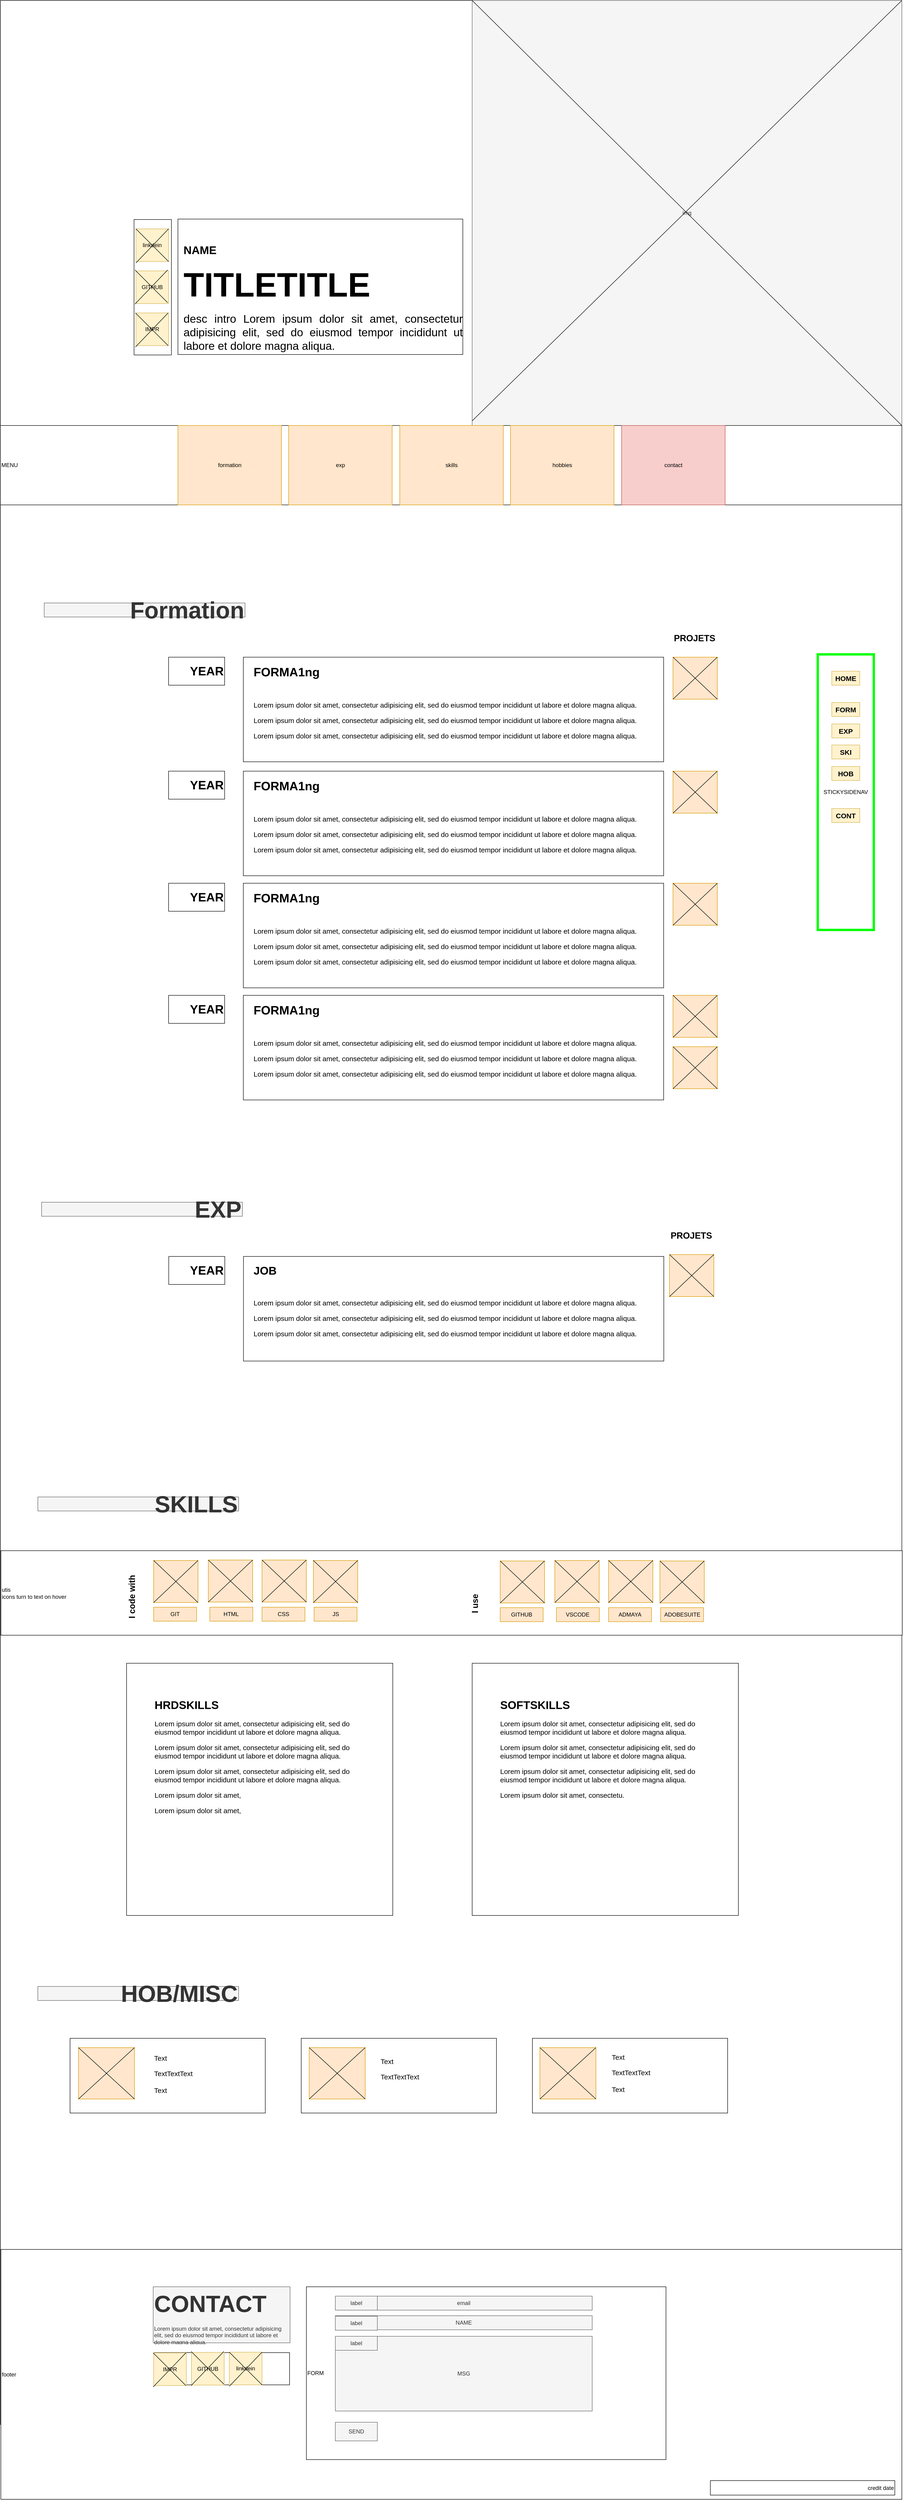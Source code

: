 <mxfile version="24.2.5" type="github" pages="2">
  <diagram name="DESKTOP" id="OtGXGn6vXExzVvDyVxfL">
    <mxGraphModel dx="4097" dy="2143" grid="1" gridSize="10" guides="1" tooltips="1" connect="1" arrows="1" fold="1" page="1" pageScale="1" pageWidth="850" pageHeight="1100" math="0" shadow="0">
      <root>
        <mxCell id="0" />
        <mxCell id="1" parent="0" />
        <mxCell id="qEKob0JS5A_DqUoURSJI-146" value="" style="rounded=0;whiteSpace=wrap;html=1;" parent="1" vertex="1">
          <mxGeometry x="280" y="40" width="1930" height="5190" as="geometry" />
        </mxCell>
        <mxCell id="qEKob0JS5A_DqUoURSJI-1" value="" style="rounded=0;whiteSpace=wrap;html=1;" parent="1" vertex="1">
          <mxGeometry x="280" y="40" width="1930" height="1080" as="geometry" />
        </mxCell>
        <mxCell id="qEKob0JS5A_DqUoURSJI-14" value="img" style="rounded=0;whiteSpace=wrap;html=1;fillColor=#f5f5f5;fontColor=#333333;strokeColor=#666666;" parent="1" vertex="1">
          <mxGeometry x="1290" y="40" width="920" height="910" as="geometry" />
        </mxCell>
        <mxCell id="qEKob0JS5A_DqUoURSJI-8" value="" style="rounded=0;whiteSpace=wrap;html=1;" parent="1" vertex="1">
          <mxGeometry x="660" y="508" width="610" height="290" as="geometry" />
        </mxCell>
        <mxCell id="qEKob0JS5A_DqUoURSJI-2" value="&lt;h1 style=&quot;margin-top: 0px;&quot;&gt;NAME&lt;br&gt;&lt;/h1&gt;&lt;h1 style=&quot;margin-top: 0px;&quot;&gt;&lt;font style=&quot;font-size: 72px;&quot;&gt;TITLETITLE&lt;/font&gt;&lt;/h1&gt;&lt;p align=&quot;justify&quot;&gt;&lt;font style=&quot;font-size: 24px;&quot;&gt;desc intro Lorem ipsum dolor sit amet, consectetur adipisicing elit, sed do eiusmod tempor incididunt ut labore et dolore magna aliqua.&lt;/font&gt;&lt;/p&gt;" style="text;html=1;whiteSpace=wrap;overflow=hidden;rounded=0;" parent="1" vertex="1">
          <mxGeometry x="670" y="554" width="600" height="350" as="geometry" />
        </mxCell>
        <mxCell id="qEKob0JS5A_DqUoURSJI-7" value="" style="rounded=0;whiteSpace=wrap;html=1;" parent="1" vertex="1">
          <mxGeometry x="566" y="509" width="80" height="290" as="geometry" />
        </mxCell>
        <mxCell id="qEKob0JS5A_DqUoURSJI-3" value="linkdein" style="rounded=0;whiteSpace=wrap;html=1;fillColor=#fff2cc;strokeColor=#d6b656;" parent="1" vertex="1">
          <mxGeometry x="570" y="529" width="70" height="70" as="geometry" />
        </mxCell>
        <mxCell id="qEKob0JS5A_DqUoURSJI-4" value="GITHUB" style="rounded=0;whiteSpace=wrap;html=1;fillColor=#fff2cc;strokeColor=#d6b656;" parent="1" vertex="1">
          <mxGeometry x="570" y="619" width="70" height="70" as="geometry" />
        </mxCell>
        <mxCell id="qEKob0JS5A_DqUoURSJI-5" value="IMPR" style="rounded=0;whiteSpace=wrap;html=1;fillColor=#fff2cc;strokeColor=#d6b656;" parent="1" vertex="1">
          <mxGeometry x="570" y="709" width="70" height="70" as="geometry" />
        </mxCell>
        <mxCell id="qEKob0JS5A_DqUoURSJI-6" value="&lt;div align=&quot;left&quot;&gt;MENU&lt;/div&gt;" style="rounded=0;whiteSpace=wrap;html=1;align=left;" parent="1" vertex="1">
          <mxGeometry x="280" y="950" width="1930" height="170" as="geometry" />
        </mxCell>
        <mxCell id="qEKob0JS5A_DqUoURSJI-9" value="formation" style="rounded=0;whiteSpace=wrap;html=1;fillColor=#ffe6cc;strokeColor=#d79b00;" parent="1" vertex="1">
          <mxGeometry x="660" y="950" width="221.67" height="170" as="geometry" />
        </mxCell>
        <mxCell id="qEKob0JS5A_DqUoURSJI-10" value="exp" style="rounded=0;whiteSpace=wrap;html=1;fillColor=#ffe6cc;strokeColor=#d79b00;" parent="1" vertex="1">
          <mxGeometry x="897" y="950" width="221.67" height="170" as="geometry" />
        </mxCell>
        <mxCell id="qEKob0JS5A_DqUoURSJI-11" value="skills" style="rounded=0;whiteSpace=wrap;html=1;fillColor=#ffe6cc;strokeColor=#d79b00;" parent="1" vertex="1">
          <mxGeometry x="1135" y="950" width="221.67" height="170" as="geometry" />
        </mxCell>
        <mxCell id="qEKob0JS5A_DqUoURSJI-12" value="hobbies" style="rounded=0;whiteSpace=wrap;html=1;fillColor=#ffe6cc;strokeColor=#d79b00;" parent="1" vertex="1">
          <mxGeometry x="1372" y="950" width="221.67" height="170" as="geometry" />
        </mxCell>
        <mxCell id="qEKob0JS5A_DqUoURSJI-13" value="contact" style="rounded=0;whiteSpace=wrap;html=1;fillColor=#f8cecc;strokeColor=#b85450;" parent="1" vertex="1">
          <mxGeometry x="1610" y="950" width="221.67" height="170" as="geometry" />
        </mxCell>
        <mxCell id="qEKob0JS5A_DqUoURSJI-15" value="Formation" style="text;html=1;align=right;verticalAlign=middle;whiteSpace=wrap;rounded=0;fontStyle=1;horizontal=1;fontSize=50;fillColor=#f5f5f5;fontColor=#333333;strokeColor=#666666;" parent="1" vertex="1">
          <mxGeometry x="373.67" y="1330" width="430" height="30" as="geometry" />
        </mxCell>
        <mxCell id="qEKob0JS5A_DqUoURSJI-16" value="" style="rounded=0;whiteSpace=wrap;html=1;" parent="1" vertex="1">
          <mxGeometry x="800" y="1446" width="900" height="224" as="geometry" />
        </mxCell>
        <mxCell id="qEKob0JS5A_DqUoURSJI-17" value="&lt;h1 style=&quot;margin-top: 0px;&quot;&gt;&lt;font style=&quot;font-size: 26px;&quot;&gt;FORMA1ng&lt;/font&gt;&lt;/h1&gt;&lt;div&gt;&lt;br&gt;&lt;/div&gt;&lt;p style=&quot;font-size: 15px;&quot;&gt;L&lt;font style=&quot;font-size: 15px;&quot;&gt;orem ipsum dolor sit amet, consectetur adipisicing elit, sed do eiusmod tempor incididunt ut labore et dolore magna aliqua.&lt;/font&gt;&lt;/p&gt;&lt;p style=&quot;font-size: 15px;&quot;&gt;&lt;font style=&quot;font-size: 15px;&quot;&gt;Lorem ipsum dolor sit amet, consectetur adipisicing elit, sed do eiusmod tempor incididunt ut labore et dolore magna aliqua.&lt;/font&gt;&lt;/p&gt;&lt;p style=&quot;font-size: 15px;&quot;&gt;&lt;font style=&quot;font-size: 15px;&quot;&gt;Lorem ipsum dolor sit amet, consectetur adipisicing elit, sed do eiusmod tempor incididunt ut labore et dolore magna aliqua&lt;/font&gt;.&lt;/p&gt;&lt;p&gt;&lt;/p&gt;&lt;p&gt;&lt;/p&gt;" style="text;html=1;whiteSpace=wrap;overflow=hidden;rounded=0;" parent="1" vertex="1">
          <mxGeometry x="820" y="1456" width="850" height="204" as="geometry" />
        </mxCell>
        <mxCell id="qEKob0JS5A_DqUoURSJI-19" value="&lt;div style=&quot;font-size: 22px;&quot; align=&quot;right&quot;&gt;&lt;font size=&quot;1&quot;&gt;&lt;b style=&quot;font-size: 26px;&quot;&gt;YEAR&lt;/b&gt;&lt;/font&gt;&lt;/div&gt;" style="rounded=0;whiteSpace=wrap;html=1;align=right;" parent="1" vertex="1">
          <mxGeometry x="640" y="1446" width="120" height="60" as="geometry" />
        </mxCell>
        <mxCell id="qEKob0JS5A_DqUoURSJI-20" value="" style="rounded=0;whiteSpace=wrap;html=1;" parent="1" vertex="1">
          <mxGeometry x="800" y="1690" width="900" height="224" as="geometry" />
        </mxCell>
        <mxCell id="qEKob0JS5A_DqUoURSJI-21" value="&lt;h1 style=&quot;margin-top: 0px;&quot;&gt;&lt;font style=&quot;font-size: 26px;&quot;&gt;FORMA1ng&lt;/font&gt;&lt;/h1&gt;&lt;div&gt;&lt;br&gt;&lt;/div&gt;&lt;p style=&quot;font-size: 15px;&quot;&gt;L&lt;font style=&quot;font-size: 15px;&quot;&gt;orem ipsum dolor sit amet, consectetur adipisicing elit, sed do eiusmod tempor incididunt ut labore et dolore magna aliqua.&lt;/font&gt;&lt;/p&gt;&lt;p style=&quot;font-size: 15px;&quot;&gt;&lt;font style=&quot;font-size: 15px;&quot;&gt;Lorem ipsum dolor sit amet, consectetur adipisicing elit, sed do eiusmod tempor incididunt ut labore et dolore magna aliqua.&lt;/font&gt;&lt;/p&gt;&lt;p style=&quot;font-size: 15px;&quot;&gt;&lt;font style=&quot;font-size: 15px;&quot;&gt;Lorem ipsum dolor sit amet, consectetur adipisicing elit, sed do eiusmod tempor incididunt ut labore et dolore magna aliqua&lt;/font&gt;.&lt;/p&gt;&lt;p&gt;&lt;/p&gt;&lt;p&gt;&lt;/p&gt;" style="text;html=1;whiteSpace=wrap;overflow=hidden;rounded=0;" parent="1" vertex="1">
          <mxGeometry x="820" y="1700" width="850" height="204" as="geometry" />
        </mxCell>
        <mxCell id="qEKob0JS5A_DqUoURSJI-22" value="&lt;div style=&quot;font-size: 22px;&quot; align=&quot;right&quot;&gt;&lt;font size=&quot;1&quot;&gt;&lt;b style=&quot;font-size: 26px;&quot;&gt;YEAR&lt;/b&gt;&lt;/font&gt;&lt;/div&gt;" style="rounded=0;whiteSpace=wrap;html=1;align=right;" parent="1" vertex="1">
          <mxGeometry x="640" y="1690" width="120" height="60" as="geometry" />
        </mxCell>
        <mxCell id="qEKob0JS5A_DqUoURSJI-23" value="" style="rounded=0;whiteSpace=wrap;html=1;" parent="1" vertex="1">
          <mxGeometry x="800" y="1930" width="900" height="224" as="geometry" />
        </mxCell>
        <mxCell id="qEKob0JS5A_DqUoURSJI-24" value="&lt;h1 style=&quot;margin-top: 0px;&quot;&gt;&lt;font style=&quot;font-size: 26px;&quot;&gt;FORMA1ng&lt;/font&gt;&lt;/h1&gt;&lt;div&gt;&lt;br&gt;&lt;/div&gt;&lt;p style=&quot;font-size: 15px;&quot;&gt;L&lt;font style=&quot;font-size: 15px;&quot;&gt;orem ipsum dolor sit amet, consectetur adipisicing elit, sed do eiusmod tempor incididunt ut labore et dolore magna aliqua.&lt;/font&gt;&lt;/p&gt;&lt;p style=&quot;font-size: 15px;&quot;&gt;&lt;font style=&quot;font-size: 15px;&quot;&gt;Lorem ipsum dolor sit amet, consectetur adipisicing elit, sed do eiusmod tempor incididunt ut labore et dolore magna aliqua.&lt;/font&gt;&lt;/p&gt;&lt;p style=&quot;font-size: 15px;&quot;&gt;&lt;font style=&quot;font-size: 15px;&quot;&gt;Lorem ipsum dolor sit amet, consectetur adipisicing elit, sed do eiusmod tempor incididunt ut labore et dolore magna aliqua&lt;/font&gt;.&lt;/p&gt;&lt;p&gt;&lt;/p&gt;&lt;p&gt;&lt;/p&gt;" style="text;html=1;whiteSpace=wrap;overflow=hidden;rounded=0;" parent="1" vertex="1">
          <mxGeometry x="820" y="1940" width="850" height="204" as="geometry" />
        </mxCell>
        <mxCell id="qEKob0JS5A_DqUoURSJI-25" value="&lt;div style=&quot;font-size: 22px;&quot; align=&quot;right&quot;&gt;&lt;font size=&quot;1&quot;&gt;&lt;b style=&quot;font-size: 26px;&quot;&gt;YEAR&lt;/b&gt;&lt;/font&gt;&lt;/div&gt;" style="rounded=0;whiteSpace=wrap;html=1;align=right;" parent="1" vertex="1">
          <mxGeometry x="640" y="1930" width="120" height="60" as="geometry" />
        </mxCell>
        <mxCell id="qEKob0JS5A_DqUoURSJI-26" value="" style="rounded=0;whiteSpace=wrap;html=1;" parent="1" vertex="1">
          <mxGeometry x="800" y="2170" width="900" height="224" as="geometry" />
        </mxCell>
        <mxCell id="qEKob0JS5A_DqUoURSJI-27" value="&lt;h1 style=&quot;margin-top: 0px;&quot;&gt;&lt;font style=&quot;font-size: 26px;&quot;&gt;FORMA1ng&lt;/font&gt;&lt;/h1&gt;&lt;div&gt;&lt;br&gt;&lt;/div&gt;&lt;p style=&quot;font-size: 15px;&quot;&gt;L&lt;font style=&quot;font-size: 15px;&quot;&gt;orem ipsum dolor sit amet, consectetur adipisicing elit, sed do eiusmod tempor incididunt ut labore et dolore magna aliqua.&lt;/font&gt;&lt;/p&gt;&lt;p style=&quot;font-size: 15px;&quot;&gt;&lt;font style=&quot;font-size: 15px;&quot;&gt;Lorem ipsum dolor sit amet, consectetur adipisicing elit, sed do eiusmod tempor incididunt ut labore et dolore magna aliqua.&lt;/font&gt;&lt;/p&gt;&lt;p style=&quot;font-size: 15px;&quot;&gt;&lt;font style=&quot;font-size: 15px;&quot;&gt;Lorem ipsum dolor sit amet, consectetur adipisicing elit, sed do eiusmod tempor incididunt ut labore et dolore magna aliqua&lt;/font&gt;.&lt;/p&gt;&lt;p&gt;&lt;/p&gt;&lt;p&gt;&lt;/p&gt;" style="text;html=1;whiteSpace=wrap;overflow=hidden;rounded=0;" parent="1" vertex="1">
          <mxGeometry x="820" y="2180" width="850" height="204" as="geometry" />
        </mxCell>
        <mxCell id="qEKob0JS5A_DqUoURSJI-28" value="&lt;div style=&quot;font-size: 22px;&quot; align=&quot;right&quot;&gt;&lt;font size=&quot;1&quot;&gt;&lt;b style=&quot;font-size: 26px;&quot;&gt;YEAR&lt;/b&gt;&lt;/font&gt;&lt;/div&gt;" style="rounded=0;whiteSpace=wrap;html=1;align=right;" parent="1" vertex="1">
          <mxGeometry x="640" y="2170" width="120" height="60" as="geometry" />
        </mxCell>
        <mxCell id="qEKob0JS5A_DqUoURSJI-29" value="EXP" style="text;html=1;align=right;verticalAlign=middle;whiteSpace=wrap;rounded=0;fontStyle=1;horizontal=1;fontSize=50;fillColor=#f5f5f5;fontColor=#333333;strokeColor=#666666;" parent="1" vertex="1">
          <mxGeometry x="368" y="2613" width="430" height="30" as="geometry" />
        </mxCell>
        <mxCell id="qEKob0JS5A_DqUoURSJI-30" value="" style="rounded=0;whiteSpace=wrap;html=1;" parent="1" vertex="1">
          <mxGeometry x="800.33" y="2729" width="900" height="224" as="geometry" />
        </mxCell>
        <mxCell id="qEKob0JS5A_DqUoURSJI-31" value="&lt;h1 style=&quot;margin-top: 0px;&quot;&gt;JOB&lt;br&gt;&lt;/h1&gt;&lt;div&gt;&lt;br&gt;&lt;/div&gt;&lt;p style=&quot;font-size: 15px;&quot;&gt;L&lt;font style=&quot;font-size: 15px;&quot;&gt;orem ipsum dolor sit amet, consectetur adipisicing elit, sed do eiusmod tempor incididunt ut labore et dolore magna aliqua.&lt;/font&gt;&lt;/p&gt;&lt;p style=&quot;font-size: 15px;&quot;&gt;&lt;font style=&quot;font-size: 15px;&quot;&gt;Lorem ipsum dolor sit amet, consectetur adipisicing elit, sed do eiusmod tempor incididunt ut labore et dolore magna aliqua.&lt;/font&gt;&lt;/p&gt;&lt;p style=&quot;font-size: 15px;&quot;&gt;&lt;font style=&quot;font-size: 15px;&quot;&gt;Lorem ipsum dolor sit amet, consectetur adipisicing elit, sed do eiusmod tempor incididunt ut labore et dolore magna aliqua&lt;/font&gt;.&lt;/p&gt;&lt;p&gt;&lt;/p&gt;&lt;p&gt;&lt;/p&gt;" style="text;html=1;whiteSpace=wrap;overflow=hidden;rounded=0;" parent="1" vertex="1">
          <mxGeometry x="820.33" y="2739" width="850" height="204" as="geometry" />
        </mxCell>
        <mxCell id="qEKob0JS5A_DqUoURSJI-32" value="&lt;div style=&quot;font-size: 22px;&quot; align=&quot;right&quot;&gt;&lt;font size=&quot;1&quot;&gt;&lt;b style=&quot;font-size: 26px;&quot;&gt;YEAR&lt;/b&gt;&lt;/font&gt;&lt;/div&gt;" style="rounded=0;whiteSpace=wrap;html=1;align=right;" parent="1" vertex="1">
          <mxGeometry x="640.33" y="2729" width="120" height="60" as="geometry" />
        </mxCell>
        <mxCell id="qEKob0JS5A_DqUoURSJI-45" value="" style="endArrow=none;html=1;rounded=0;entryX=1;entryY=0;entryDx=0;entryDy=0;" parent="1" target="qEKob0JS5A_DqUoURSJI-14" edge="1">
          <mxGeometry width="50" height="50" relative="1" as="geometry">
            <mxPoint x="1290" y="940" as="sourcePoint" />
            <mxPoint x="1110" y="900" as="targetPoint" />
          </mxGeometry>
        </mxCell>
        <mxCell id="qEKob0JS5A_DqUoURSJI-46" value="" style="endArrow=none;html=1;rounded=0;entryX=0;entryY=0;entryDx=0;entryDy=0;exitX=1;exitY=0;exitDx=0;exitDy=0;" parent="1" source="qEKob0JS5A_DqUoURSJI-6" target="qEKob0JS5A_DqUoURSJI-14" edge="1">
          <mxGeometry width="50" height="50" relative="1" as="geometry">
            <mxPoint x="1060" y="950" as="sourcePoint" />
            <mxPoint x="1110" y="900" as="targetPoint" />
          </mxGeometry>
        </mxCell>
        <mxCell id="qEKob0JS5A_DqUoURSJI-48" value="" style="endArrow=none;html=1;rounded=0;entryX=1;entryY=0;entryDx=0;entryDy=0;" parent="1" target="qEKob0JS5A_DqUoURSJI-3" edge="1">
          <mxGeometry width="50" height="50" relative="1" as="geometry">
            <mxPoint x="570" y="602" as="sourcePoint" />
            <mxPoint x="1110" y="852" as="targetPoint" />
          </mxGeometry>
        </mxCell>
        <mxCell id="qEKob0JS5A_DqUoURSJI-49" value="" style="endArrow=none;html=1;rounded=0;entryX=0;entryY=0;entryDx=0;entryDy=0;exitX=1;exitY=1;exitDx=0;exitDy=0;" parent="1" source="qEKob0JS5A_DqUoURSJI-3" target="qEKob0JS5A_DqUoURSJI-3" edge="1">
          <mxGeometry width="50" height="50" relative="1" as="geometry">
            <mxPoint x="1060" y="902" as="sourcePoint" />
            <mxPoint x="1110" y="852" as="targetPoint" />
          </mxGeometry>
        </mxCell>
        <mxCell id="qEKob0JS5A_DqUoURSJI-50" value="" style="endArrow=none;html=1;rounded=0;entryX=1;entryY=0;entryDx=0;entryDy=0;" parent="1" edge="1">
          <mxGeometry width="50" height="50" relative="1" as="geometry">
            <mxPoint x="568" y="690" as="sourcePoint" />
            <mxPoint x="638" y="617" as="targetPoint" />
          </mxGeometry>
        </mxCell>
        <mxCell id="qEKob0JS5A_DqUoURSJI-51" value="" style="endArrow=none;html=1;rounded=0;entryX=0;entryY=0;entryDx=0;entryDy=0;exitX=1;exitY=1;exitDx=0;exitDy=0;" parent="1" edge="1">
          <mxGeometry width="50" height="50" relative="1" as="geometry">
            <mxPoint x="638" y="687" as="sourcePoint" />
            <mxPoint x="568" y="617" as="targetPoint" />
          </mxGeometry>
        </mxCell>
        <mxCell id="qEKob0JS5A_DqUoURSJI-52" value="" style="endArrow=none;html=1;rounded=0;entryX=1;entryY=0;entryDx=0;entryDy=0;" parent="1" edge="1">
          <mxGeometry width="50" height="50" relative="1" as="geometry">
            <mxPoint x="569" y="782" as="sourcePoint" />
            <mxPoint x="639" y="709" as="targetPoint" />
          </mxGeometry>
        </mxCell>
        <mxCell id="qEKob0JS5A_DqUoURSJI-53" value="" style="endArrow=none;html=1;rounded=0;entryX=0;entryY=0;entryDx=0;entryDy=0;exitX=1;exitY=1;exitDx=0;exitDy=0;" parent="1" edge="1">
          <mxGeometry width="50" height="50" relative="1" as="geometry">
            <mxPoint x="639" y="779" as="sourcePoint" />
            <mxPoint x="569" y="709" as="targetPoint" />
          </mxGeometry>
        </mxCell>
        <mxCell id="qEKob0JS5A_DqUoURSJI-54" value="SKILLS" style="text;html=1;align=right;verticalAlign=middle;whiteSpace=wrap;rounded=0;fontStyle=1;horizontal=1;fontSize=50;fillColor=#f5f5f5;fontColor=#333333;strokeColor=#666666;" parent="1" vertex="1">
          <mxGeometry x="360" y="3244" width="430" height="30" as="geometry" />
        </mxCell>
        <mxCell id="qEKob0JS5A_DqUoURSJI-55" value="&lt;div&gt;utis&lt;/div&gt;&lt;div&gt;icons turn to text on hover&lt;br&gt;&lt;/div&gt;" style="rounded=0;whiteSpace=wrap;html=1;align=left;" parent="1" vertex="1">
          <mxGeometry x="280.84" y="3359" width="1930" height="181" as="geometry" />
        </mxCell>
        <mxCell id="qEKob0JS5A_DqUoURSJI-56" value="" style="rounded=0;whiteSpace=wrap;html=1;fillColor=#ffe6cc;strokeColor=#d79b00;align=left;" parent="1" vertex="1">
          <mxGeometry x="608" y="3380" width="95" height="90" as="geometry" />
        </mxCell>
        <mxCell id="qEKob0JS5A_DqUoURSJI-58" value="" style="endArrow=none;html=1;rounded=0;entryX=0;entryY=0;entryDx=0;entryDy=0;exitX=1;exitY=1;exitDx=0;exitDy=0;" parent="1" source="qEKob0JS5A_DqUoURSJI-56" target="qEKob0JS5A_DqUoURSJI-56" edge="1">
          <mxGeometry width="50" height="50" relative="1" as="geometry">
            <mxPoint x="1060" y="3380" as="sourcePoint" />
            <mxPoint x="1110" y="3330" as="targetPoint" />
          </mxGeometry>
        </mxCell>
        <mxCell id="qEKob0JS5A_DqUoURSJI-59" value="" style="endArrow=none;html=1;rounded=0;exitX=0;exitY=1;exitDx=0;exitDy=0;entryX=1;entryY=0;entryDx=0;entryDy=0;" parent="1" source="qEKob0JS5A_DqUoURSJI-56" target="qEKob0JS5A_DqUoURSJI-56" edge="1">
          <mxGeometry width="50" height="50" relative="1" as="geometry">
            <mxPoint x="1060" y="3380" as="sourcePoint" />
            <mxPoint x="1110" y="3330" as="targetPoint" />
          </mxGeometry>
        </mxCell>
        <mxCell id="qEKob0JS5A_DqUoURSJI-60" value="" style="rounded=0;whiteSpace=wrap;html=1;fillColor=#ffe6cc;strokeColor=#d79b00;align=left;" parent="1" vertex="1">
          <mxGeometry x="725" y="3379" width="95" height="90" as="geometry" />
        </mxCell>
        <mxCell id="qEKob0JS5A_DqUoURSJI-61" value="" style="endArrow=none;html=1;rounded=0;entryX=0;entryY=0;entryDx=0;entryDy=0;exitX=1;exitY=1;exitDx=0;exitDy=0;" parent="1" source="qEKob0JS5A_DqUoURSJI-60" target="qEKob0JS5A_DqUoURSJI-60" edge="1">
          <mxGeometry width="50" height="50" relative="1" as="geometry">
            <mxPoint x="1177" y="3379" as="sourcePoint" />
            <mxPoint x="1227" y="3329" as="targetPoint" />
          </mxGeometry>
        </mxCell>
        <mxCell id="qEKob0JS5A_DqUoURSJI-62" value="" style="endArrow=none;html=1;rounded=0;exitX=0;exitY=1;exitDx=0;exitDy=0;entryX=1;entryY=0;entryDx=0;entryDy=0;" parent="1" source="qEKob0JS5A_DqUoURSJI-60" target="qEKob0JS5A_DqUoURSJI-60" edge="1">
          <mxGeometry width="50" height="50" relative="1" as="geometry">
            <mxPoint x="1177" y="3379" as="sourcePoint" />
            <mxPoint x="1227" y="3329" as="targetPoint" />
          </mxGeometry>
        </mxCell>
        <mxCell id="qEKob0JS5A_DqUoURSJI-63" value="" style="rounded=0;whiteSpace=wrap;html=1;fillColor=#ffe6cc;strokeColor=#d79b00;align=left;" parent="1" vertex="1">
          <mxGeometry x="840" y="3379" width="95" height="90" as="geometry" />
        </mxCell>
        <mxCell id="qEKob0JS5A_DqUoURSJI-64" value="" style="endArrow=none;html=1;rounded=0;entryX=0;entryY=0;entryDx=0;entryDy=0;exitX=1;exitY=1;exitDx=0;exitDy=0;" parent="1" source="qEKob0JS5A_DqUoURSJI-63" target="qEKob0JS5A_DqUoURSJI-63" edge="1">
          <mxGeometry width="50" height="50" relative="1" as="geometry">
            <mxPoint x="1292" y="3379" as="sourcePoint" />
            <mxPoint x="1342" y="3329" as="targetPoint" />
          </mxGeometry>
        </mxCell>
        <mxCell id="qEKob0JS5A_DqUoURSJI-65" value="" style="endArrow=none;html=1;rounded=0;exitX=0;exitY=1;exitDx=0;exitDy=0;entryX=1;entryY=0;entryDx=0;entryDy=0;" parent="1" source="qEKob0JS5A_DqUoURSJI-63" target="qEKob0JS5A_DqUoURSJI-63" edge="1">
          <mxGeometry width="50" height="50" relative="1" as="geometry">
            <mxPoint x="1292" y="3379" as="sourcePoint" />
            <mxPoint x="1342" y="3329" as="targetPoint" />
          </mxGeometry>
        </mxCell>
        <mxCell id="qEKob0JS5A_DqUoURSJI-66" value="" style="rounded=0;whiteSpace=wrap;html=1;fillColor=#ffe6cc;strokeColor=#d79b00;align=left;" parent="1" vertex="1">
          <mxGeometry x="950" y="3380" width="95" height="90" as="geometry" />
        </mxCell>
        <mxCell id="qEKob0JS5A_DqUoURSJI-67" value="" style="endArrow=none;html=1;rounded=0;entryX=0;entryY=0;entryDx=0;entryDy=0;exitX=1;exitY=1;exitDx=0;exitDy=0;" parent="1" source="qEKob0JS5A_DqUoURSJI-66" target="qEKob0JS5A_DqUoURSJI-66" edge="1">
          <mxGeometry width="50" height="50" relative="1" as="geometry">
            <mxPoint x="1402" y="3380" as="sourcePoint" />
            <mxPoint x="1452" y="3330" as="targetPoint" />
          </mxGeometry>
        </mxCell>
        <mxCell id="qEKob0JS5A_DqUoURSJI-68" value="" style="endArrow=none;html=1;rounded=0;exitX=0;exitY=1;exitDx=0;exitDy=0;entryX=1;entryY=0;entryDx=0;entryDy=0;" parent="1" source="qEKob0JS5A_DqUoURSJI-66" target="qEKob0JS5A_DqUoURSJI-66" edge="1">
          <mxGeometry width="50" height="50" relative="1" as="geometry">
            <mxPoint x="1402" y="3380" as="sourcePoint" />
            <mxPoint x="1452" y="3330" as="targetPoint" />
          </mxGeometry>
        </mxCell>
        <mxCell id="qEKob0JS5A_DqUoURSJI-69" value="GIT" style="rounded=0;whiteSpace=wrap;html=1;fillColor=#ffe6cc;strokeColor=#d79b00;" parent="1" vertex="1">
          <mxGeometry x="608" y="3480" width="92" height="30" as="geometry" />
        </mxCell>
        <mxCell id="qEKob0JS5A_DqUoURSJI-70" value="HTML" style="rounded=0;whiteSpace=wrap;html=1;fillColor=#ffe6cc;strokeColor=#d79b00;" parent="1" vertex="1">
          <mxGeometry x="728.33" y="3480" width="92" height="30" as="geometry" />
        </mxCell>
        <mxCell id="qEKob0JS5A_DqUoURSJI-71" value="CSS" style="rounded=0;whiteSpace=wrap;html=1;fillColor=#ffe6cc;strokeColor=#d79b00;" parent="1" vertex="1">
          <mxGeometry x="840" y="3480" width="92" height="30" as="geometry" />
        </mxCell>
        <mxCell id="qEKob0JS5A_DqUoURSJI-72" value="JS" style="rounded=0;whiteSpace=wrap;html=1;fillColor=#ffe6cc;strokeColor=#d79b00;" parent="1" vertex="1">
          <mxGeometry x="951.5" y="3480" width="92" height="30" as="geometry" />
        </mxCell>
        <mxCell id="qEKob0JS5A_DqUoURSJI-73" value="" style="rounded=0;whiteSpace=wrap;html=1;fillColor=#ffe6cc;strokeColor=#d79b00;align=left;" parent="1" vertex="1">
          <mxGeometry x="1350" y="3381" width="95" height="90" as="geometry" />
        </mxCell>
        <mxCell id="qEKob0JS5A_DqUoURSJI-74" value="" style="endArrow=none;html=1;rounded=0;entryX=0;entryY=0;entryDx=0;entryDy=0;exitX=1;exitY=1;exitDx=0;exitDy=0;" parent="1" source="qEKob0JS5A_DqUoURSJI-73" target="qEKob0JS5A_DqUoURSJI-73" edge="1">
          <mxGeometry width="50" height="50" relative="1" as="geometry">
            <mxPoint x="1802" y="3381" as="sourcePoint" />
            <mxPoint x="1852" y="3331" as="targetPoint" />
          </mxGeometry>
        </mxCell>
        <mxCell id="qEKob0JS5A_DqUoURSJI-75" value="" style="endArrow=none;html=1;rounded=0;exitX=0;exitY=1;exitDx=0;exitDy=0;entryX=1;entryY=0;entryDx=0;entryDy=0;" parent="1" source="qEKob0JS5A_DqUoURSJI-73" target="qEKob0JS5A_DqUoURSJI-73" edge="1">
          <mxGeometry width="50" height="50" relative="1" as="geometry">
            <mxPoint x="1802" y="3381" as="sourcePoint" />
            <mxPoint x="1852" y="3331" as="targetPoint" />
          </mxGeometry>
        </mxCell>
        <mxCell id="qEKob0JS5A_DqUoURSJI-76" value="" style="rounded=0;whiteSpace=wrap;html=1;fillColor=#ffe6cc;strokeColor=#d79b00;align=left;" parent="1" vertex="1">
          <mxGeometry x="1467" y="3380" width="95" height="90" as="geometry" />
        </mxCell>
        <mxCell id="qEKob0JS5A_DqUoURSJI-77" value="" style="endArrow=none;html=1;rounded=0;entryX=0;entryY=0;entryDx=0;entryDy=0;exitX=1;exitY=1;exitDx=0;exitDy=0;" parent="1" source="qEKob0JS5A_DqUoURSJI-76" target="qEKob0JS5A_DqUoURSJI-76" edge="1">
          <mxGeometry width="50" height="50" relative="1" as="geometry">
            <mxPoint x="1919" y="3380" as="sourcePoint" />
            <mxPoint x="1969" y="3330" as="targetPoint" />
          </mxGeometry>
        </mxCell>
        <mxCell id="qEKob0JS5A_DqUoURSJI-78" value="" style="endArrow=none;html=1;rounded=0;exitX=0;exitY=1;exitDx=0;exitDy=0;entryX=1;entryY=0;entryDx=0;entryDy=0;" parent="1" source="qEKob0JS5A_DqUoURSJI-76" target="qEKob0JS5A_DqUoURSJI-76" edge="1">
          <mxGeometry width="50" height="50" relative="1" as="geometry">
            <mxPoint x="1919" y="3380" as="sourcePoint" />
            <mxPoint x="1969" y="3330" as="targetPoint" />
          </mxGeometry>
        </mxCell>
        <mxCell id="qEKob0JS5A_DqUoURSJI-79" value="" style="rounded=0;whiteSpace=wrap;html=1;fillColor=#ffe6cc;strokeColor=#d79b00;align=left;" parent="1" vertex="1">
          <mxGeometry x="1582" y="3380" width="95" height="90" as="geometry" />
        </mxCell>
        <mxCell id="qEKob0JS5A_DqUoURSJI-80" value="" style="endArrow=none;html=1;rounded=0;entryX=0;entryY=0;entryDx=0;entryDy=0;exitX=1;exitY=1;exitDx=0;exitDy=0;" parent="1" source="qEKob0JS5A_DqUoURSJI-79" target="qEKob0JS5A_DqUoURSJI-79" edge="1">
          <mxGeometry width="50" height="50" relative="1" as="geometry">
            <mxPoint x="2034" y="3380" as="sourcePoint" />
            <mxPoint x="2084" y="3330" as="targetPoint" />
          </mxGeometry>
        </mxCell>
        <mxCell id="qEKob0JS5A_DqUoURSJI-81" value="" style="endArrow=none;html=1;rounded=0;exitX=0;exitY=1;exitDx=0;exitDy=0;entryX=1;entryY=0;entryDx=0;entryDy=0;" parent="1" source="qEKob0JS5A_DqUoURSJI-79" target="qEKob0JS5A_DqUoURSJI-79" edge="1">
          <mxGeometry width="50" height="50" relative="1" as="geometry">
            <mxPoint x="2034" y="3380" as="sourcePoint" />
            <mxPoint x="2084" y="3330" as="targetPoint" />
          </mxGeometry>
        </mxCell>
        <mxCell id="qEKob0JS5A_DqUoURSJI-82" value="" style="rounded=0;whiteSpace=wrap;html=1;fillColor=#ffe6cc;strokeColor=#d79b00;align=left;" parent="1" vertex="1">
          <mxGeometry x="1692" y="3381" width="95" height="90" as="geometry" />
        </mxCell>
        <mxCell id="qEKob0JS5A_DqUoURSJI-83" value="" style="endArrow=none;html=1;rounded=0;entryX=0;entryY=0;entryDx=0;entryDy=0;exitX=1;exitY=1;exitDx=0;exitDy=0;" parent="1" source="qEKob0JS5A_DqUoURSJI-82" target="qEKob0JS5A_DqUoURSJI-82" edge="1">
          <mxGeometry width="50" height="50" relative="1" as="geometry">
            <mxPoint x="2144" y="3381" as="sourcePoint" />
            <mxPoint x="2194" y="3331" as="targetPoint" />
          </mxGeometry>
        </mxCell>
        <mxCell id="qEKob0JS5A_DqUoURSJI-84" value="" style="endArrow=none;html=1;rounded=0;exitX=0;exitY=1;exitDx=0;exitDy=0;entryX=1;entryY=0;entryDx=0;entryDy=0;" parent="1" source="qEKob0JS5A_DqUoURSJI-82" target="qEKob0JS5A_DqUoURSJI-82" edge="1">
          <mxGeometry width="50" height="50" relative="1" as="geometry">
            <mxPoint x="2144" y="3381" as="sourcePoint" />
            <mxPoint x="2194" y="3331" as="targetPoint" />
          </mxGeometry>
        </mxCell>
        <mxCell id="qEKob0JS5A_DqUoURSJI-85" value="GITHUB" style="rounded=0;whiteSpace=wrap;html=1;fillColor=#ffe6cc;strokeColor=#d79b00;" parent="1" vertex="1">
          <mxGeometry x="1350" y="3481" width="92" height="30" as="geometry" />
        </mxCell>
        <mxCell id="qEKob0JS5A_DqUoURSJI-86" value="VSCODE" style="rounded=0;whiteSpace=wrap;html=1;fillColor=#ffe6cc;strokeColor=#d79b00;" parent="1" vertex="1">
          <mxGeometry x="1470.33" y="3481" width="92" height="30" as="geometry" />
        </mxCell>
        <mxCell id="qEKob0JS5A_DqUoURSJI-87" value="ADMAYA" style="rounded=0;whiteSpace=wrap;html=1;fillColor=#ffe6cc;strokeColor=#d79b00;" parent="1" vertex="1">
          <mxGeometry x="1582" y="3481" width="92" height="30" as="geometry" />
        </mxCell>
        <mxCell id="qEKob0JS5A_DqUoURSJI-88" value="ADOBESUITE" style="rounded=0;whiteSpace=wrap;html=1;fillColor=#ffe6cc;strokeColor=#d79b00;" parent="1" vertex="1">
          <mxGeometry x="1693.5" y="3481" width="92" height="30" as="geometry" />
        </mxCell>
        <mxCell id="qEKob0JS5A_DqUoURSJI-89" value="I code with" style="text;html=1;align=left;verticalAlign=middle;whiteSpace=wrap;rounded=0;rotation=-90;fontStyle=1;fontSize=18;" parent="1" vertex="1">
          <mxGeometry x="502" y="3431" width="120" height="30" as="geometry" />
        </mxCell>
        <mxCell id="qEKob0JS5A_DqUoURSJI-90" value="I use" style="text;html=1;align=left;verticalAlign=middle;whiteSpace=wrap;rounded=0;rotation=-90;fontStyle=1;fontSize=18;" parent="1" vertex="1">
          <mxGeometry x="1236.67" y="3420" width="120" height="30" as="geometry" />
        </mxCell>
        <mxCell id="qEKob0JS5A_DqUoURSJI-92" value="" style="rounded=0;whiteSpace=wrap;html=1;" parent="1" vertex="1">
          <mxGeometry x="550" y="3600" width="570" height="540" as="geometry" />
        </mxCell>
        <mxCell id="qEKob0JS5A_DqUoURSJI-91" value="&lt;h1 style=&quot;margin-top: 0px;&quot;&gt;HRDSKILLS&lt;/h1&gt;&lt;p style=&quot;font-size: 15px;&quot;&gt;&lt;font style=&quot;font-size: 15px;&quot;&gt;Lorem ipsum dolor sit amet, consectetur adipisicing elit, sed do eiusmod tempor incididunt ut labore et dolore magna aliqua.&lt;/font&gt;&lt;/p&gt;&lt;p style=&quot;font-size: 15px;&quot;&gt;&lt;font style=&quot;font-size: 15px;&quot;&gt;Lorem ipsum dolor sit amet, consectetur adipisicing elit, sed do eiusmod tempor incididunt ut labore et dolore magna aliqua.&lt;/font&gt;&lt;/p&gt;&lt;p style=&quot;font-size: 15px;&quot;&gt;&lt;font style=&quot;font-size: 15px;&quot;&gt;Lorem ipsum dolor sit amet, consectetur adipisicing elit, sed do eiusmod tempor incididunt ut labore et dolore magna aliqua.&lt;/font&gt;&lt;/p&gt;&lt;p style=&quot;font-size: 15px;&quot;&gt;&lt;font style=&quot;font-size: 15px;&quot;&gt;Lorem ipsum dolor sit amet,&lt;/font&gt;&lt;/p&gt;&lt;p style=&quot;font-size: 15px;&quot;&gt;&lt;font style=&quot;font-size: 15px;&quot;&gt;Lorem ipsum dolor sit amet,&lt;/font&gt;&lt;/p&gt;&lt;p&gt;&lt;/p&gt;&lt;p&gt;&lt;/p&gt;&lt;p&gt;&lt;/p&gt;&lt;p&gt;&lt;/p&gt;&lt;p&gt;&lt;/p&gt;" style="text;html=1;whiteSpace=wrap;overflow=hidden;rounded=0;" parent="1" vertex="1">
          <mxGeometry x="608" y="3669" width="432" height="380" as="geometry" />
        </mxCell>
        <mxCell id="qEKob0JS5A_DqUoURSJI-93" value="" style="rounded=0;whiteSpace=wrap;html=1;" parent="1" vertex="1">
          <mxGeometry x="1290" y="3600" width="570" height="540" as="geometry" />
        </mxCell>
        <mxCell id="qEKob0JS5A_DqUoURSJI-94" value="&lt;h1 style=&quot;margin-top: 0px; font-size: 24px;&quot;&gt;SOFTSKILLS&lt;font style=&quot;font-size: 15px;&quot;&gt;&lt;br&gt;&lt;/font&gt;&lt;/h1&gt;&lt;p style=&quot;font-size: 15px;&quot;&gt;&lt;font style=&quot;font-size: 15px;&quot;&gt;Lorem ipsum dolor sit amet, consectetur adipisicing elit, sed do eiusmod tempor incididunt ut labore et dolore magna aliqua.&lt;/font&gt;&lt;/p&gt;&lt;p style=&quot;font-size: 15px;&quot;&gt;&lt;font style=&quot;font-size: 15px;&quot;&gt;Lorem ipsum dolor sit amet, consectetur adipisicing elit, sed do eiusmod tempor incididunt ut labore et dolore magna aliqua.&lt;/font&gt;&lt;/p&gt;&lt;p style=&quot;font-size: 15px;&quot;&gt;&lt;font style=&quot;font-size: 15px;&quot;&gt;Lorem ipsum dolor sit amet, consectetur adipisicing elit, sed do eiusmod tempor incididunt ut labore et dolore magna aliqua.&lt;/font&gt;&lt;/p&gt;&lt;p style=&quot;font-size: 15px;&quot;&gt;&lt;font style=&quot;font-size: 15px;&quot;&gt;Lorem ipsum dolor sit amet, consectetu.&lt;/font&gt;&lt;/p&gt;&lt;p&gt;&lt;/p&gt;&lt;p&gt;&lt;/p&gt;&lt;p&gt;&lt;/p&gt;" style="text;html=1;whiteSpace=wrap;overflow=hidden;rounded=0;" parent="1" vertex="1">
          <mxGeometry x="1348" y="3669" width="432" height="380" as="geometry" />
        </mxCell>
        <mxCell id="qEKob0JS5A_DqUoURSJI-95" value="STICKYSIDENAV" style="rounded=0;whiteSpace=wrap;html=1;gradientColor=none;strokeWidth=5;strokeColor=#00FF00;" parent="1" vertex="1">
          <mxGeometry x="2030" y="1440" width="120" height="590" as="geometry" />
        </mxCell>
        <mxCell id="qEKob0JS5A_DqUoURSJI-96" value="HOME" style="text;html=1;align=center;verticalAlign=middle;whiteSpace=wrap;rounded=0;fillColor=#fff2cc;strokeColor=#d6b656;fontSize=15;fontStyle=1" parent="1" vertex="1">
          <mxGeometry x="2060" y="1476" width="60" height="30" as="geometry" />
        </mxCell>
        <mxCell id="qEKob0JS5A_DqUoURSJI-97" value="FORM" style="text;html=1;align=center;verticalAlign=middle;whiteSpace=wrap;rounded=0;fillColor=#fff2cc;strokeColor=#d6b656;fontSize=15;fontStyle=1" parent="1" vertex="1">
          <mxGeometry x="2060" y="1543" width="60" height="30" as="geometry" />
        </mxCell>
        <mxCell id="qEKob0JS5A_DqUoURSJI-98" value="EXP" style="text;html=1;align=center;verticalAlign=middle;whiteSpace=wrap;rounded=0;fillColor=#fff2cc;strokeColor=#d6b656;fontSize=15;fontStyle=1" parent="1" vertex="1">
          <mxGeometry x="2060" y="1589" width="60" height="30" as="geometry" />
        </mxCell>
        <mxCell id="qEKob0JS5A_DqUoURSJI-99" value="SKI" style="text;html=1;align=center;verticalAlign=middle;whiteSpace=wrap;rounded=0;fillColor=#fff2cc;strokeColor=#d6b656;fontSize=15;fontStyle=1" parent="1" vertex="1">
          <mxGeometry x="2060" y="1634" width="60" height="30" as="geometry" />
        </mxCell>
        <mxCell id="qEKob0JS5A_DqUoURSJI-100" value="HOB" style="text;html=1;align=center;verticalAlign=middle;whiteSpace=wrap;rounded=0;fillColor=#fff2cc;strokeColor=#d6b656;fontSize=15;fontStyle=1" parent="1" vertex="1">
          <mxGeometry x="2060" y="1680" width="60" height="30" as="geometry" />
        </mxCell>
        <mxCell id="qEKob0JS5A_DqUoURSJI-101" value="CONT" style="text;html=1;align=center;verticalAlign=middle;whiteSpace=wrap;rounded=0;fillColor=#fff2cc;strokeColor=#d6b656;fontSize=15;fontStyle=1" parent="1" vertex="1">
          <mxGeometry x="2060" y="1770" width="60" height="30" as="geometry" />
        </mxCell>
        <mxCell id="qEKob0JS5A_DqUoURSJI-109" value="" style="rounded=0;whiteSpace=wrap;html=1;" parent="1" vertex="1">
          <mxGeometry x="429" y="4403" width="418" height="160" as="geometry" />
        </mxCell>
        <mxCell id="qEKob0JS5A_DqUoURSJI-102" value="HOB/MISC" style="text;html=1;align=right;verticalAlign=middle;whiteSpace=wrap;rounded=0;fontStyle=1;horizontal=1;fontSize=50;fillColor=#f5f5f5;fontColor=#333333;strokeColor=#666666;" parent="1" vertex="1">
          <mxGeometry x="360" y="4292" width="430" height="30" as="geometry" />
        </mxCell>
        <mxCell id="qEKob0JS5A_DqUoURSJI-103" value="" style="rounded=0;whiteSpace=wrap;html=1;fillColor=#ffe6cc;strokeColor=#d79b00;" parent="1" vertex="1">
          <mxGeometry x="447" y="4423" width="120" height="110" as="geometry" />
        </mxCell>
        <mxCell id="qEKob0JS5A_DqUoURSJI-104" value="" style="endArrow=none;html=1;rounded=0;exitX=0;exitY=1;exitDx=0;exitDy=0;entryX=1;entryY=0;entryDx=0;entryDy=0;" parent="1" source="qEKob0JS5A_DqUoURSJI-103" target="qEKob0JS5A_DqUoURSJI-103" edge="1">
          <mxGeometry width="50" height="50" relative="1" as="geometry">
            <mxPoint x="677" y="4373" as="sourcePoint" />
            <mxPoint x="727" y="4323" as="targetPoint" />
          </mxGeometry>
        </mxCell>
        <mxCell id="qEKob0JS5A_DqUoURSJI-110" value="" style="endArrow=none;html=1;rounded=0;exitX=1;exitY=1;exitDx=0;exitDy=0;entryX=0;entryY=0;entryDx=0;entryDy=0;" parent="1" source="qEKob0JS5A_DqUoURSJI-103" target="qEKob0JS5A_DqUoURSJI-103" edge="1">
          <mxGeometry width="50" height="50" relative="1" as="geometry">
            <mxPoint x="567" y="4533" as="sourcePoint" />
            <mxPoint x="457" y="4433" as="targetPoint" />
          </mxGeometry>
        </mxCell>
        <mxCell id="qEKob0JS5A_DqUoURSJI-111" value="" style="rounded=0;whiteSpace=wrap;html=1;" parent="1" vertex="1">
          <mxGeometry x="924" y="4403" width="418" height="160" as="geometry" />
        </mxCell>
        <mxCell id="qEKob0JS5A_DqUoURSJI-112" value="" style="rounded=0;whiteSpace=wrap;html=1;fillColor=#ffe6cc;strokeColor=#d79b00;" parent="1" vertex="1">
          <mxGeometry x="941" y="4423" width="120" height="110" as="geometry" />
        </mxCell>
        <mxCell id="qEKob0JS5A_DqUoURSJI-113" value="" style="endArrow=none;html=1;rounded=0;exitX=0;exitY=1;exitDx=0;exitDy=0;entryX=1;entryY=0;entryDx=0;entryDy=0;" parent="1" source="qEKob0JS5A_DqUoURSJI-112" target="qEKob0JS5A_DqUoURSJI-112" edge="1">
          <mxGeometry width="50" height="50" relative="1" as="geometry">
            <mxPoint x="1171" y="4373" as="sourcePoint" />
            <mxPoint x="1221" y="4323" as="targetPoint" />
          </mxGeometry>
        </mxCell>
        <mxCell id="qEKob0JS5A_DqUoURSJI-114" value="" style="endArrow=none;html=1;rounded=0;exitX=1;exitY=1;exitDx=0;exitDy=0;entryX=0;entryY=0;entryDx=0;entryDy=0;" parent="1" source="qEKob0JS5A_DqUoURSJI-112" target="qEKob0JS5A_DqUoURSJI-112" edge="1">
          <mxGeometry width="50" height="50" relative="1" as="geometry">
            <mxPoint x="1061" y="4533" as="sourcePoint" />
            <mxPoint x="951" y="4433" as="targetPoint" />
          </mxGeometry>
        </mxCell>
        <mxCell id="qEKob0JS5A_DqUoURSJI-115" value="" style="rounded=0;whiteSpace=wrap;html=1;" parent="1" vertex="1">
          <mxGeometry x="1419" y="4403" width="418" height="160" as="geometry" />
        </mxCell>
        <mxCell id="qEKob0JS5A_DqUoURSJI-116" value="" style="rounded=0;whiteSpace=wrap;html=1;fillColor=#ffe6cc;strokeColor=#d79b00;" parent="1" vertex="1">
          <mxGeometry x="1435" y="4423" width="120" height="110" as="geometry" />
        </mxCell>
        <mxCell id="qEKob0JS5A_DqUoURSJI-117" value="" style="endArrow=none;html=1;rounded=0;exitX=0;exitY=1;exitDx=0;exitDy=0;entryX=1;entryY=0;entryDx=0;entryDy=0;" parent="1" source="qEKob0JS5A_DqUoURSJI-116" target="qEKob0JS5A_DqUoURSJI-116" edge="1">
          <mxGeometry width="50" height="50" relative="1" as="geometry">
            <mxPoint x="1665" y="4373" as="sourcePoint" />
            <mxPoint x="1715" y="4323" as="targetPoint" />
          </mxGeometry>
        </mxCell>
        <mxCell id="qEKob0JS5A_DqUoURSJI-118" value="" style="endArrow=none;html=1;rounded=0;exitX=1;exitY=1;exitDx=0;exitDy=0;entryX=0;entryY=0;entryDx=0;entryDy=0;" parent="1" source="qEKob0JS5A_DqUoURSJI-116" target="qEKob0JS5A_DqUoURSJI-116" edge="1">
          <mxGeometry width="50" height="50" relative="1" as="geometry">
            <mxPoint x="1555" y="4533" as="sourcePoint" />
            <mxPoint x="1445" y="4433" as="targetPoint" />
          </mxGeometry>
        </mxCell>
        <mxCell id="qEKob0JS5A_DqUoURSJI-119" value="&lt;div style=&quot;font-size: 13px;&quot; align=&quot;left&quot;&gt;&lt;font style=&quot;font-size: 15px;&quot;&gt;Text&lt;/font&gt;&lt;/div&gt;&lt;div&gt;&lt;br&gt;&lt;/div&gt;&lt;div&gt;&lt;font style=&quot;font-size: 15px;&quot;&gt;Text&lt;/font&gt;&lt;font style=&quot;font-size: 15px;&quot;&gt;Text&lt;/font&gt;&lt;font style=&quot;font-size: 15px;&quot;&gt;Text&lt;/font&gt;&lt;/div&gt;&lt;div&gt;&lt;font style=&quot;font-size: 15px;&quot;&gt;&lt;br&gt;&lt;/font&gt;&lt;/div&gt;&lt;div&gt;&lt;font style=&quot;font-size: 15px;&quot;&gt;Text&lt;/font&gt;&lt;/div&gt;" style="text;html=1;align=left;verticalAlign=middle;whiteSpace=wrap;rounded=0;" parent="1" vertex="1">
          <mxGeometry x="607" y="4425" width="170" height="110" as="geometry" />
        </mxCell>
        <mxCell id="qEKob0JS5A_DqUoURSJI-120" value="&lt;div style=&quot;font-size: 13px;&quot; align=&quot;left&quot;&gt;&lt;font style=&quot;font-size: 15px;&quot;&gt;Text&lt;/font&gt;&lt;/div&gt;&lt;div&gt;&lt;br&gt;&lt;/div&gt;&lt;div&gt;&lt;font style=&quot;font-size: 15px;&quot;&gt;Text&lt;/font&gt;&lt;font style=&quot;font-size: 15px;&quot;&gt;Text&lt;/font&gt;&lt;font style=&quot;font-size: 15px;&quot;&gt;Text&lt;/font&gt;&lt;/div&gt;&lt;div&gt;&lt;font style=&quot;font-size: 15px;&quot;&gt;&lt;br&gt;&lt;/font&gt;&lt;/div&gt;" style="text;html=1;align=left;verticalAlign=middle;whiteSpace=wrap;rounded=0;" parent="1" vertex="1">
          <mxGeometry x="1092" y="4423" width="170" height="110" as="geometry" />
        </mxCell>
        <mxCell id="qEKob0JS5A_DqUoURSJI-121" value="&lt;div style=&quot;font-size: 13px;&quot; align=&quot;left&quot;&gt;&lt;font style=&quot;font-size: 15px;&quot;&gt;Text&lt;/font&gt;&lt;/div&gt;&lt;div&gt;&lt;br&gt;&lt;/div&gt;&lt;div&gt;&lt;font style=&quot;font-size: 15px;&quot;&gt;Text&lt;/font&gt;&lt;font style=&quot;font-size: 15px;&quot;&gt;Text&lt;/font&gt;&lt;font style=&quot;font-size: 15px;&quot;&gt;Text&lt;/font&gt;&lt;/div&gt;&lt;div&gt;&lt;font style=&quot;font-size: 15px;&quot;&gt;&lt;br&gt;&lt;/font&gt;&lt;/div&gt;&lt;div&gt;&lt;font style=&quot;font-size: 15px;&quot;&gt;Text&lt;/font&gt;&lt;/div&gt;" style="text;html=1;align=left;verticalAlign=middle;whiteSpace=wrap;rounded=0;" parent="1" vertex="1">
          <mxGeometry x="1587" y="4423" width="170" height="110" as="geometry" />
        </mxCell>
        <mxCell id="qEKob0JS5A_DqUoURSJI-122" value="&lt;div align=&quot;left&quot;&gt;footer&lt;/div&gt;" style="rounded=0;whiteSpace=wrap;html=1;align=left;" parent="1" vertex="1">
          <mxGeometry x="280.84" y="4855" width="1929.16" height="535" as="geometry" />
        </mxCell>
        <mxCell id="qEKob0JS5A_DqUoURSJI-123" value="&lt;h1 style=&quot;margin-top: 0px;&quot;&gt;&lt;font style=&quot;font-size: 50px;&quot;&gt;CONTACT&lt;/font&gt;&lt;/h1&gt;&lt;p&gt;Lorem ipsum dolor sit amet, consectetur adipisicing elit, sed do eiusmod tempor incididunt ut labore et dolore magna aliqua.&lt;/p&gt;" style="text;html=1;whiteSpace=wrap;overflow=hidden;rounded=0;fillColor=#f5f5f5;fontColor=#333333;strokeColor=#666666;" parent="1" vertex="1">
          <mxGeometry x="607" y="4935" width="293" height="120" as="geometry" />
        </mxCell>
        <mxCell id="qEKob0JS5A_DqUoURSJI-133" value="" style="rounded=0;whiteSpace=wrap;html=1;" parent="1" vertex="1">
          <mxGeometry x="609" y="5076" width="290" height="69" as="geometry" />
        </mxCell>
        <mxCell id="qEKob0JS5A_DqUoURSJI-134" value="linkdein" style="rounded=0;whiteSpace=wrap;html=1;fillColor=#fff2cc;strokeColor=#d6b656;" parent="1" vertex="1">
          <mxGeometry x="770" y="5075" width="70" height="70" as="geometry" />
        </mxCell>
        <mxCell id="qEKob0JS5A_DqUoURSJI-135" value="GITHUB" style="rounded=0;whiteSpace=wrap;html=1;fillColor=#fff2cc;strokeColor=#d6b656;" parent="1" vertex="1">
          <mxGeometry x="689" y="5075.5" width="70" height="70" as="geometry" />
        </mxCell>
        <mxCell id="qEKob0JS5A_DqUoURSJI-136" value="IMPR" style="rounded=0;whiteSpace=wrap;html=1;fillColor=#fff2cc;strokeColor=#d6b656;" parent="1" vertex="1">
          <mxGeometry x="608" y="5076.5" width="70" height="70" as="geometry" />
        </mxCell>
        <mxCell id="qEKob0JS5A_DqUoURSJI-137" value="" style="endArrow=none;html=1;rounded=0;entryX=1;entryY=0;entryDx=0;entryDy=0;" parent="1" target="qEKob0JS5A_DqUoURSJI-134" edge="1">
          <mxGeometry width="50" height="50" relative="1" as="geometry">
            <mxPoint x="770" y="5148" as="sourcePoint" />
            <mxPoint x="1310" y="5398" as="targetPoint" />
          </mxGeometry>
        </mxCell>
        <mxCell id="qEKob0JS5A_DqUoURSJI-138" value="" style="endArrow=none;html=1;rounded=0;entryX=0;entryY=0;entryDx=0;entryDy=0;exitX=1;exitY=1;exitDx=0;exitDy=0;" parent="1" source="qEKob0JS5A_DqUoURSJI-134" target="qEKob0JS5A_DqUoURSJI-134" edge="1">
          <mxGeometry width="50" height="50" relative="1" as="geometry">
            <mxPoint x="1260" y="5448" as="sourcePoint" />
            <mxPoint x="1310" y="5398" as="targetPoint" />
          </mxGeometry>
        </mxCell>
        <mxCell id="qEKob0JS5A_DqUoURSJI-139" value="" style="endArrow=none;html=1;rounded=0;entryX=1;entryY=0;entryDx=0;entryDy=0;" parent="1" edge="1">
          <mxGeometry width="50" height="50" relative="1" as="geometry">
            <mxPoint x="688.33" y="5146.5" as="sourcePoint" />
            <mxPoint x="758.33" y="5073.5" as="targetPoint" />
          </mxGeometry>
        </mxCell>
        <mxCell id="qEKob0JS5A_DqUoURSJI-140" value="" style="endArrow=none;html=1;rounded=0;entryX=0;entryY=0;entryDx=0;entryDy=0;exitX=1;exitY=1;exitDx=0;exitDy=0;" parent="1" edge="1">
          <mxGeometry width="50" height="50" relative="1" as="geometry">
            <mxPoint x="758.33" y="5143.5" as="sourcePoint" />
            <mxPoint x="688.33" y="5073.5" as="targetPoint" />
          </mxGeometry>
        </mxCell>
        <mxCell id="qEKob0JS5A_DqUoURSJI-141" value="" style="endArrow=none;html=1;rounded=0;entryX=1;entryY=0;entryDx=0;entryDy=0;" parent="1" edge="1">
          <mxGeometry width="50" height="50" relative="1" as="geometry">
            <mxPoint x="607" y="5149.5" as="sourcePoint" />
            <mxPoint x="677" y="5076.5" as="targetPoint" />
          </mxGeometry>
        </mxCell>
        <mxCell id="qEKob0JS5A_DqUoURSJI-142" value="" style="endArrow=none;html=1;rounded=0;entryX=0;entryY=0;entryDx=0;entryDy=0;exitX=1;exitY=1;exitDx=0;exitDy=0;" parent="1" edge="1">
          <mxGeometry width="50" height="50" relative="1" as="geometry">
            <mxPoint x="677" y="5146.5" as="sourcePoint" />
            <mxPoint x="607" y="5076.5" as="targetPoint" />
          </mxGeometry>
        </mxCell>
        <mxCell id="v_bwKmwSzD32rVBBTe58-1" value="" style="rounded=0;whiteSpace=wrap;html=1;fillColor=#ffe6cc;strokeColor=#d79b00;align=left;" parent="1" vertex="1">
          <mxGeometry x="1720" y="2170" width="95" height="90" as="geometry" />
        </mxCell>
        <mxCell id="v_bwKmwSzD32rVBBTe58-2" value="" style="endArrow=none;html=1;rounded=0;entryX=0;entryY=0;entryDx=0;entryDy=0;exitX=1;exitY=1;exitDx=0;exitDy=0;" parent="1" source="v_bwKmwSzD32rVBBTe58-1" target="v_bwKmwSzD32rVBBTe58-1" edge="1">
          <mxGeometry width="50" height="50" relative="1" as="geometry">
            <mxPoint x="2172" y="2170" as="sourcePoint" />
            <mxPoint x="2222" y="2120" as="targetPoint" />
          </mxGeometry>
        </mxCell>
        <mxCell id="v_bwKmwSzD32rVBBTe58-3" value="" style="endArrow=none;html=1;rounded=0;exitX=0;exitY=1;exitDx=0;exitDy=0;entryX=1;entryY=0;entryDx=0;entryDy=0;" parent="1" source="v_bwKmwSzD32rVBBTe58-1" target="v_bwKmwSzD32rVBBTe58-1" edge="1">
          <mxGeometry width="50" height="50" relative="1" as="geometry">
            <mxPoint x="2172" y="2170" as="sourcePoint" />
            <mxPoint x="2222" y="2120" as="targetPoint" />
          </mxGeometry>
        </mxCell>
        <mxCell id="v_bwKmwSzD32rVBBTe58-4" value="" style="rounded=0;whiteSpace=wrap;html=1;fillColor=#ffe6cc;strokeColor=#d79b00;align=left;" parent="1" vertex="1">
          <mxGeometry x="1720" y="2280" width="95" height="90" as="geometry" />
        </mxCell>
        <mxCell id="v_bwKmwSzD32rVBBTe58-5" value="" style="endArrow=none;html=1;rounded=0;entryX=0;entryY=0;entryDx=0;entryDy=0;exitX=1;exitY=1;exitDx=0;exitDy=0;" parent="1" source="v_bwKmwSzD32rVBBTe58-4" target="v_bwKmwSzD32rVBBTe58-4" edge="1">
          <mxGeometry width="50" height="50" relative="1" as="geometry">
            <mxPoint x="2172" y="2280" as="sourcePoint" />
            <mxPoint x="2222" y="2230" as="targetPoint" />
          </mxGeometry>
        </mxCell>
        <mxCell id="v_bwKmwSzD32rVBBTe58-6" value="" style="endArrow=none;html=1;rounded=0;exitX=0;exitY=1;exitDx=0;exitDy=0;entryX=1;entryY=0;entryDx=0;entryDy=0;" parent="1" source="v_bwKmwSzD32rVBBTe58-4" target="v_bwKmwSzD32rVBBTe58-4" edge="1">
          <mxGeometry width="50" height="50" relative="1" as="geometry">
            <mxPoint x="2172" y="2280" as="sourcePoint" />
            <mxPoint x="2222" y="2230" as="targetPoint" />
          </mxGeometry>
        </mxCell>
        <mxCell id="v_bwKmwSzD32rVBBTe58-7" value="" style="rounded=0;whiteSpace=wrap;html=1;fillColor=#ffe6cc;strokeColor=#d79b00;align=left;" parent="1" vertex="1">
          <mxGeometry x="1720" y="1930" width="95" height="90" as="geometry" />
        </mxCell>
        <mxCell id="v_bwKmwSzD32rVBBTe58-8" value="" style="endArrow=none;html=1;rounded=0;entryX=0;entryY=0;entryDx=0;entryDy=0;exitX=1;exitY=1;exitDx=0;exitDy=0;" parent="1" source="v_bwKmwSzD32rVBBTe58-7" target="v_bwKmwSzD32rVBBTe58-7" edge="1">
          <mxGeometry width="50" height="50" relative="1" as="geometry">
            <mxPoint x="2172" y="1930" as="sourcePoint" />
            <mxPoint x="2222" y="1880" as="targetPoint" />
          </mxGeometry>
        </mxCell>
        <mxCell id="v_bwKmwSzD32rVBBTe58-9" value="" style="endArrow=none;html=1;rounded=0;exitX=0;exitY=1;exitDx=0;exitDy=0;entryX=1;entryY=0;entryDx=0;entryDy=0;" parent="1" source="v_bwKmwSzD32rVBBTe58-7" target="v_bwKmwSzD32rVBBTe58-7" edge="1">
          <mxGeometry width="50" height="50" relative="1" as="geometry">
            <mxPoint x="2172" y="1930" as="sourcePoint" />
            <mxPoint x="2222" y="1880" as="targetPoint" />
          </mxGeometry>
        </mxCell>
        <mxCell id="v_bwKmwSzD32rVBBTe58-10" value="" style="rounded=0;whiteSpace=wrap;html=1;fillColor=#ffe6cc;strokeColor=#d79b00;align=left;" parent="1" vertex="1">
          <mxGeometry x="1720" y="1690" width="95" height="90" as="geometry" />
        </mxCell>
        <mxCell id="v_bwKmwSzD32rVBBTe58-11" value="" style="endArrow=none;html=1;rounded=0;entryX=0;entryY=0;entryDx=0;entryDy=0;exitX=1;exitY=1;exitDx=0;exitDy=0;" parent="1" source="v_bwKmwSzD32rVBBTe58-10" target="v_bwKmwSzD32rVBBTe58-10" edge="1">
          <mxGeometry width="50" height="50" relative="1" as="geometry">
            <mxPoint x="2172" y="1690" as="sourcePoint" />
            <mxPoint x="2222" y="1640" as="targetPoint" />
          </mxGeometry>
        </mxCell>
        <mxCell id="v_bwKmwSzD32rVBBTe58-12" value="" style="endArrow=none;html=1;rounded=0;exitX=0;exitY=1;exitDx=0;exitDy=0;entryX=1;entryY=0;entryDx=0;entryDy=0;" parent="1" source="v_bwKmwSzD32rVBBTe58-10" target="v_bwKmwSzD32rVBBTe58-10" edge="1">
          <mxGeometry width="50" height="50" relative="1" as="geometry">
            <mxPoint x="2172" y="1690" as="sourcePoint" />
            <mxPoint x="2222" y="1640" as="targetPoint" />
          </mxGeometry>
        </mxCell>
        <mxCell id="v_bwKmwSzD32rVBBTe58-13" value="" style="rounded=0;whiteSpace=wrap;html=1;fillColor=#ffe6cc;strokeColor=#d79b00;align=left;" parent="1" vertex="1">
          <mxGeometry x="1720" y="1446" width="95" height="90" as="geometry" />
        </mxCell>
        <mxCell id="v_bwKmwSzD32rVBBTe58-14" value="" style="endArrow=none;html=1;rounded=0;entryX=0;entryY=0;entryDx=0;entryDy=0;exitX=1;exitY=1;exitDx=0;exitDy=0;" parent="1" source="v_bwKmwSzD32rVBBTe58-13" target="v_bwKmwSzD32rVBBTe58-13" edge="1">
          <mxGeometry width="50" height="50" relative="1" as="geometry">
            <mxPoint x="2172" y="1446" as="sourcePoint" />
            <mxPoint x="2222" y="1396" as="targetPoint" />
          </mxGeometry>
        </mxCell>
        <mxCell id="v_bwKmwSzD32rVBBTe58-15" value="" style="endArrow=none;html=1;rounded=0;exitX=0;exitY=1;exitDx=0;exitDy=0;entryX=1;entryY=0;entryDx=0;entryDy=0;" parent="1" source="v_bwKmwSzD32rVBBTe58-13" target="v_bwKmwSzD32rVBBTe58-13" edge="1">
          <mxGeometry width="50" height="50" relative="1" as="geometry">
            <mxPoint x="2172" y="1446" as="sourcePoint" />
            <mxPoint x="2222" y="1396" as="targetPoint" />
          </mxGeometry>
        </mxCell>
        <mxCell id="v_bwKmwSzD32rVBBTe58-16" value="&lt;b style=&quot;font-size: 19px;&quot;&gt;PROJETS&lt;/b&gt;" style="text;html=1;align=left;verticalAlign=middle;whiteSpace=wrap;rounded=0;fontSize=19;" parent="1" vertex="1">
          <mxGeometry x="1720" y="1381" width="110" height="50" as="geometry" />
        </mxCell>
        <mxCell id="v_bwKmwSzD32rVBBTe58-19" value="" style="rounded=0;whiteSpace=wrap;html=1;fillColor=#ffe6cc;strokeColor=#d79b00;align=left;" parent="1" vertex="1">
          <mxGeometry x="1712.5" y="2725" width="95" height="90" as="geometry" />
        </mxCell>
        <mxCell id="v_bwKmwSzD32rVBBTe58-20" value="" style="endArrow=none;html=1;rounded=0;entryX=0;entryY=0;entryDx=0;entryDy=0;exitX=1;exitY=1;exitDx=0;exitDy=0;" parent="1" source="v_bwKmwSzD32rVBBTe58-19" target="v_bwKmwSzD32rVBBTe58-19" edge="1">
          <mxGeometry width="50" height="50" relative="1" as="geometry">
            <mxPoint x="2164.5" y="2725" as="sourcePoint" />
            <mxPoint x="2214.5" y="2675" as="targetPoint" />
          </mxGeometry>
        </mxCell>
        <mxCell id="v_bwKmwSzD32rVBBTe58-21" value="" style="endArrow=none;html=1;rounded=0;exitX=0;exitY=1;exitDx=0;exitDy=0;entryX=1;entryY=0;entryDx=0;entryDy=0;" parent="1" source="v_bwKmwSzD32rVBBTe58-19" target="v_bwKmwSzD32rVBBTe58-19" edge="1">
          <mxGeometry width="50" height="50" relative="1" as="geometry">
            <mxPoint x="2164.5" y="2725" as="sourcePoint" />
            <mxPoint x="2214.5" y="2675" as="targetPoint" />
          </mxGeometry>
        </mxCell>
        <mxCell id="v_bwKmwSzD32rVBBTe58-22" value="&lt;b style=&quot;font-size: 19px;&quot;&gt;PROJETS&lt;/b&gt;" style="text;html=1;align=left;verticalAlign=middle;whiteSpace=wrap;rounded=0;fontSize=19;" parent="1" vertex="1">
          <mxGeometry x="1712.5" y="2660" width="110" height="50" as="geometry" />
        </mxCell>
        <mxCell id="v_bwKmwSzD32rVBBTe58-23" value="&lt;div align=&quot;left&quot;&gt;FORM&lt;/div&gt;" style="rounded=0;whiteSpace=wrap;html=1;align=left;" parent="1" vertex="1">
          <mxGeometry x="935" y="4935" width="770" height="370" as="geometry" />
        </mxCell>
        <mxCell id="v_bwKmwSzD32rVBBTe58-24" value="email" style="rounded=0;whiteSpace=wrap;html=1;flipV=0;flipH=0;fillColor=#f5f5f5;fontColor=#333333;strokeColor=#666666;" parent="1" vertex="1">
          <mxGeometry x="997" y="4955" width="550" height="30" as="geometry" />
        </mxCell>
        <mxCell id="v_bwKmwSzD32rVBBTe58-25" value="NAME" style="rounded=0;whiteSpace=wrap;html=1;flipV=0;flipH=0;fillColor=#f5f5f5;fontColor=#333333;strokeColor=#666666;" parent="1" vertex="1">
          <mxGeometry x="997" y="4997" width="550" height="30" as="geometry" />
        </mxCell>
        <mxCell id="v_bwKmwSzD32rVBBTe58-26" value="MSG" style="rounded=0;whiteSpace=wrap;html=1;flipV=0;flipH=0;fillColor=#f5f5f5;fontColor=#333333;strokeColor=#666666;" parent="1" vertex="1">
          <mxGeometry x="997" y="5041" width="550" height="160" as="geometry" />
        </mxCell>
        <mxCell id="v_bwKmwSzD32rVBBTe58-27" value="SEND" style="rounded=0;whiteSpace=wrap;html=1;fillColor=#f5f5f5;fontColor=#333333;strokeColor=#666666;" parent="1" vertex="1">
          <mxGeometry x="997" y="5225" width="90" height="40" as="geometry" />
        </mxCell>
        <mxCell id="v_bwKmwSzD32rVBBTe58-28" value="label" style="rounded=0;whiteSpace=wrap;html=1;fillColor=#f5f5f5;fontColor=#333333;strokeColor=#666666;" parent="1" vertex="1">
          <mxGeometry x="997" y="5041" width="90" height="30" as="geometry" />
        </mxCell>
        <mxCell id="v_bwKmwSzD32rVBBTe58-29" value="label" style="rounded=0;whiteSpace=wrap;html=1;fillColor=#f5f5f5;fontColor=#333333;strokeColor=#666666;" parent="1" vertex="1">
          <mxGeometry x="997" y="4998" width="90" height="30" as="geometry" />
        </mxCell>
        <mxCell id="v_bwKmwSzD32rVBBTe58-30" value="label" style="rounded=0;whiteSpace=wrap;html=1;fillColor=#f5f5f5;fontColor=#333333;strokeColor=#666666;" parent="1" vertex="1">
          <mxGeometry x="997" y="4955" width="90" height="30" as="geometry" />
        </mxCell>
        <mxCell id="v_bwKmwSzD32rVBBTe58-32" value="&lt;div&gt;credit date&lt;br&gt;&lt;/div&gt;" style="rounded=0;whiteSpace=wrap;html=1;align=right;" parent="1" vertex="1">
          <mxGeometry x="1800" y="5350" width="395" height="31" as="geometry" />
        </mxCell>
      </root>
    </mxGraphModel>
  </diagram>
  <diagram id="eoa6x6GzUfJdOCYaOcin" name="MOBILE">
    <mxGraphModel dx="1247" dy="652" grid="1" gridSize="10" guides="1" tooltips="1" connect="1" arrows="1" fold="1" page="1" pageScale="1" pageWidth="850" pageHeight="1100" math="0" shadow="0">
      <root>
        <mxCell id="0" />
        <mxCell id="1" parent="0" />
        <mxCell id="TcuKIz4oIyNxIyaJ4rXN-1" value="" style="rounded=0;whiteSpace=wrap;html=1;" parent="1" vertex="1">
          <mxGeometry x="40" y="40" width="720" height="1280" as="geometry" />
        </mxCell>
        <mxCell id="0oX_8DGnX4iYFJ0ccUwy-1" value="img" style="rounded=0;whiteSpace=wrap;html=1;fillColor=#f5f5f5;fontColor=#333333;strokeColor=#666666;" vertex="1" parent="1">
          <mxGeometry x="40" y="40" width="720" height="1280" as="geometry" />
        </mxCell>
        <mxCell id="0oX_8DGnX4iYFJ0ccUwy-2" value="" style="endArrow=none;html=1;rounded=0;entryX=1;entryY=0;entryDx=0;entryDy=0;exitX=0;exitY=1;exitDx=0;exitDy=0;" edge="1" parent="1" target="0oX_8DGnX4iYFJ0ccUwy-1" source="0oX_8DGnX4iYFJ0ccUwy-1">
          <mxGeometry width="50" height="50" relative="1" as="geometry">
            <mxPoint x="-160" y="940" as="sourcePoint" />
            <mxPoint x="-340" y="900" as="targetPoint" />
          </mxGeometry>
        </mxCell>
        <mxCell id="0oX_8DGnX4iYFJ0ccUwy-4" value="Text" style="edgeLabel;html=1;align=center;verticalAlign=middle;resizable=0;points=[];" vertex="1" connectable="0" parent="0oX_8DGnX4iYFJ0ccUwy-2">
          <mxGeometry x="-0.877" y="-6" relative="1" as="geometry">
            <mxPoint x="1" as="offset" />
          </mxGeometry>
        </mxCell>
        <mxCell id="0oX_8DGnX4iYFJ0ccUwy-3" value="" style="endArrow=none;html=1;rounded=0;entryX=0;entryY=0;entryDx=0;entryDy=0;exitX=1;exitY=1;exitDx=0;exitDy=0;" edge="1" parent="1" target="0oX_8DGnX4iYFJ0ccUwy-1" source="0oX_8DGnX4iYFJ0ccUwy-1">
          <mxGeometry width="50" height="50" relative="1" as="geometry">
            <mxPoint x="760" y="950" as="sourcePoint" />
            <mxPoint x="-340" y="900" as="targetPoint" />
          </mxGeometry>
        </mxCell>
        <mxCell id="ao9hcF2nW1Xu35e6dmsc-1" value="" style="rounded=0;whiteSpace=wrap;html=1;" vertex="1" parent="1">
          <mxGeometry x="135" y="829" width="610" height="290" as="geometry" />
        </mxCell>
        <mxCell id="ao9hcF2nW1Xu35e6dmsc-2" value="&lt;h1 style=&quot;margin-top: 0px;&quot;&gt;NAME&lt;br&gt;&lt;/h1&gt;&lt;h1 style=&quot;margin-top: 0px;&quot;&gt;&lt;font style=&quot;font-size: 72px;&quot;&gt;TITLETITLE&lt;/font&gt;&lt;/h1&gt;&lt;p align=&quot;justify&quot;&gt;&lt;font style=&quot;font-size: 24px;&quot;&gt;desc intro Lorem ipsum dolor sit amet, consectetur adipisicing elit, sed do eiusmod tempor incididunt ut labore et dolore magna aliqua.&lt;/font&gt;&lt;/p&gt;" style="text;html=1;whiteSpace=wrap;overflow=hidden;rounded=0;" vertex="1" parent="1">
          <mxGeometry x="145" y="875" width="600" height="350" as="geometry" />
        </mxCell>
        <mxCell id="ao9hcF2nW1Xu35e6dmsc-3" value="" style="rounded=0;whiteSpace=wrap;html=1;rotation=90;" vertex="1" parent="1">
          <mxGeometry x="274.5" y="994.5" width="140" height="410" as="geometry" />
        </mxCell>
        <mxCell id="ao9hcF2nW1Xu35e6dmsc-4" value="linkdein" style="rounded=0;whiteSpace=wrap;html=1;fillColor=#fff2cc;strokeColor=#d6b656;" vertex="1" parent="1">
          <mxGeometry x="152" y="1135" width="124" height="124" as="geometry" />
        </mxCell>
        <mxCell id="ao9hcF2nW1Xu35e6dmsc-5" value="GITHUB" style="rounded=0;whiteSpace=wrap;html=1;fillColor=#fff2cc;strokeColor=#d6b656;" vertex="1" parent="1">
          <mxGeometry x="282" y="1137" width="122" height="122" as="geometry" />
        </mxCell>
        <mxCell id="ao9hcF2nW1Xu35e6dmsc-6" value="IMPR" style="rounded=0;whiteSpace=wrap;html=1;fillColor=#fff2cc;strokeColor=#d6b656;" vertex="1" parent="1">
          <mxGeometry x="412.5" y="1135" width="124" height="124" as="geometry" />
        </mxCell>
        <mxCell id="ao9hcF2nW1Xu35e6dmsc-7" value="" style="endArrow=none;html=1;rounded=0;entryX=1;entryY=0;entryDx=0;entryDy=0;exitX=0;exitY=1;exitDx=0;exitDy=0;" edge="1" parent="1" target="ao9hcF2nW1Xu35e6dmsc-4" source="ao9hcF2nW1Xu35e6dmsc-4">
          <mxGeometry width="50" height="50" relative="1" as="geometry">
            <mxPoint x="152" y="1208" as="sourcePoint" />
            <mxPoint x="692" y="1458" as="targetPoint" />
          </mxGeometry>
        </mxCell>
        <mxCell id="ao9hcF2nW1Xu35e6dmsc-8" value="" style="endArrow=none;html=1;rounded=0;entryX=0;entryY=0;entryDx=0;entryDy=0;exitX=1;exitY=1;exitDx=0;exitDy=0;" edge="1" parent="1" source="ao9hcF2nW1Xu35e6dmsc-4" target="ao9hcF2nW1Xu35e6dmsc-4">
          <mxGeometry width="50" height="50" relative="1" as="geometry">
            <mxPoint x="642" y="1508" as="sourcePoint" />
            <mxPoint x="692" y="1458" as="targetPoint" />
          </mxGeometry>
        </mxCell>
        <mxCell id="ao9hcF2nW1Xu35e6dmsc-9" value="" style="endArrow=none;html=1;rounded=0;entryX=1;entryY=0;entryDx=0;entryDy=0;" edge="1" parent="1">
          <mxGeometry width="50" height="50" relative="1" as="geometry">
            <mxPoint x="280" y="1208" as="sourcePoint" />
            <mxPoint x="350" y="1135" as="targetPoint" />
          </mxGeometry>
        </mxCell>
        <mxCell id="ao9hcF2nW1Xu35e6dmsc-10" value="" style="endArrow=none;html=1;rounded=0;entryX=0;entryY=0;entryDx=0;entryDy=0;exitX=1;exitY=1;exitDx=0;exitDy=0;" edge="1" parent="1" source="ao9hcF2nW1Xu35e6dmsc-5">
          <mxGeometry width="50" height="50" relative="1" as="geometry">
            <mxPoint x="350" y="1205" as="sourcePoint" />
            <mxPoint x="280" y="1135" as="targetPoint" />
          </mxGeometry>
        </mxCell>
        <mxCell id="ao9hcF2nW1Xu35e6dmsc-11" value="" style="endArrow=none;html=1;rounded=0;entryX=1;entryY=0;entryDx=0;entryDy=0;" edge="1" parent="1">
          <mxGeometry width="50" height="50" relative="1" as="geometry">
            <mxPoint x="411.5" y="1208" as="sourcePoint" />
            <mxPoint x="481.5" y="1135" as="targetPoint" />
          </mxGeometry>
        </mxCell>
        <mxCell id="ao9hcF2nW1Xu35e6dmsc-12" value="" style="endArrow=none;html=1;rounded=0;entryX=0;entryY=0;entryDx=0;entryDy=0;exitX=0.918;exitY=0.993;exitDx=0;exitDy=0;exitPerimeter=0;" edge="1" parent="1" source="ao9hcF2nW1Xu35e6dmsc-6">
          <mxGeometry width="50" height="50" relative="1" as="geometry">
            <mxPoint x="481.5" y="1205" as="sourcePoint" />
            <mxPoint x="411.5" y="1135" as="targetPoint" />
          </mxGeometry>
        </mxCell>
        <mxCell id="tEg0XygPpwBYo7F6P-5o-1" value="&lt;div align=&quot;left&quot;&gt;MENU&lt;/div&gt;" style="rounded=0;whiteSpace=wrap;html=1;align=left;" vertex="1" parent="1">
          <mxGeometry x="40" y="40" width="720" height="50" as="geometry" />
        </mxCell>
        <mxCell id="tEg0XygPpwBYo7F6P-5o-2" value="formation" style="rounded=0;whiteSpace=wrap;html=1;fillColor=#ffe6cc;strokeColor=#d79b00;" vertex="1" parent="1">
          <mxGeometry x="368" y="40" width="60" height="50" as="geometry" />
        </mxCell>
        <mxCell id="tEg0XygPpwBYo7F6P-5o-3" value="exp" style="rounded=0;whiteSpace=wrap;html=1;fillColor=#ffe6cc;strokeColor=#d79b00;" vertex="1" parent="1">
          <mxGeometry x="438" y="40" width="60" height="50" as="geometry" />
        </mxCell>
        <mxCell id="tEg0XygPpwBYo7F6P-5o-4" value="skills" style="rounded=0;whiteSpace=wrap;html=1;fillColor=#ffe6cc;strokeColor=#d79b00;" vertex="1" parent="1">
          <mxGeometry x="508" y="40" width="60" height="50" as="geometry" />
        </mxCell>
        <mxCell id="tEg0XygPpwBYo7F6P-5o-5" value="hobbies" style="rounded=0;whiteSpace=wrap;html=1;fillColor=#ffe6cc;strokeColor=#d79b00;" vertex="1" parent="1">
          <mxGeometry x="578" y="40" width="60" height="50" as="geometry" />
        </mxCell>
        <mxCell id="tEg0XygPpwBYo7F6P-5o-6" value="contact" style="rounded=0;whiteSpace=wrap;html=1;fillColor=#f8cecc;strokeColor=#b85450;" vertex="1" parent="1">
          <mxGeometry x="648" y="40" width="60" height="50" as="geometry" />
        </mxCell>
      </root>
    </mxGraphModel>
  </diagram>
</mxfile>
